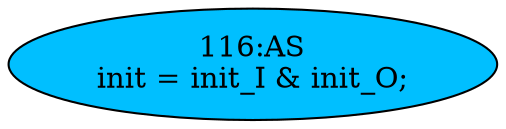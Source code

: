 strict digraph "" {
	node [label="\N"];
	"116:AS"	 [ast="<pyverilog.vparser.ast.Assign object at 0x7f1e4d7e2590>",
		def_var="['init']",
		fillcolor=deepskyblue,
		label="116:AS
init = init_I & init_O;",
		statements="[]",
		style=filled,
		typ=Assign,
		use_var="['init_I', 'init_O']"];
}
